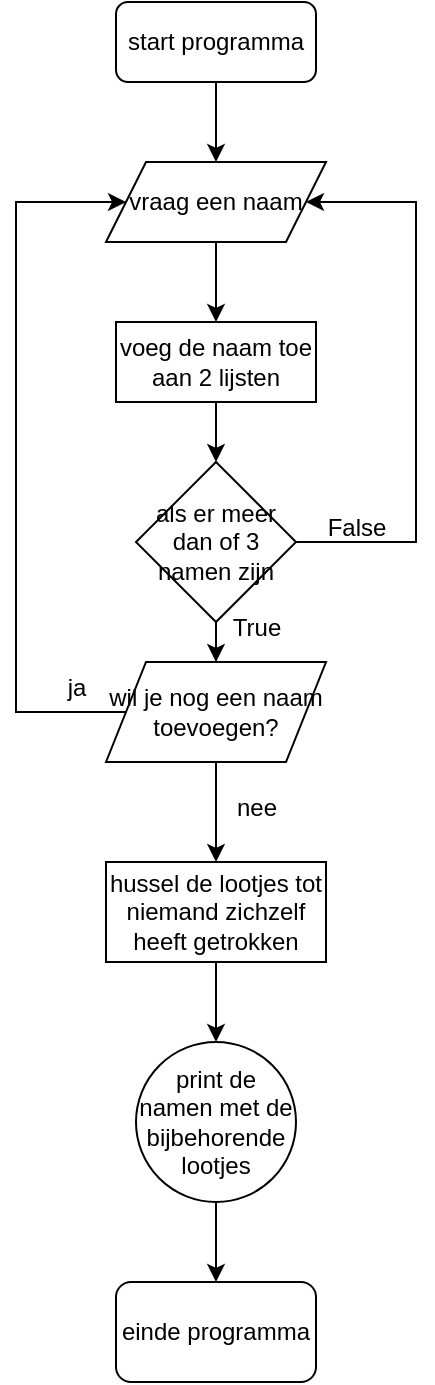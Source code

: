 <mxfile version="25.0.3">
  <diagram name="Pagina-1" id="uMJ0QZBlUha--5ZL_vDN">
    <mxGraphModel dx="954" dy="639" grid="1" gridSize="10" guides="1" tooltips="1" connect="1" arrows="1" fold="1" page="1" pageScale="1" pageWidth="827" pageHeight="1169" math="0" shadow="0">
      <root>
        <mxCell id="0" />
        <mxCell id="1" parent="0" />
        <mxCell id="ELrA8scSSR2OoGxMMV72-3" style="edgeStyle=orthogonalEdgeStyle;rounded=0;orthogonalLoop=1;jettySize=auto;html=1;exitX=0.5;exitY=1;exitDx=0;exitDy=0;entryX=0.5;entryY=0;entryDx=0;entryDy=0;" edge="1" parent="1" source="ELrA8scSSR2OoGxMMV72-1" target="ELrA8scSSR2OoGxMMV72-2">
          <mxGeometry relative="1" as="geometry" />
        </mxCell>
        <mxCell id="ELrA8scSSR2OoGxMMV72-1" value="start programma" style="rounded=1;whiteSpace=wrap;html=1;" vertex="1" parent="1">
          <mxGeometry x="350" y="160" width="100" height="40" as="geometry" />
        </mxCell>
        <mxCell id="ELrA8scSSR2OoGxMMV72-5" style="edgeStyle=orthogonalEdgeStyle;rounded=0;orthogonalLoop=1;jettySize=auto;html=1;exitX=0.5;exitY=1;exitDx=0;exitDy=0;" edge="1" parent="1" source="ELrA8scSSR2OoGxMMV72-2" target="ELrA8scSSR2OoGxMMV72-4">
          <mxGeometry relative="1" as="geometry" />
        </mxCell>
        <mxCell id="ELrA8scSSR2OoGxMMV72-2" value="vraag een naam" style="shape=parallelogram;perimeter=parallelogramPerimeter;whiteSpace=wrap;html=1;fixedSize=1;" vertex="1" parent="1">
          <mxGeometry x="345" y="240" width="110" height="40" as="geometry" />
        </mxCell>
        <mxCell id="ELrA8scSSR2OoGxMMV72-6" style="edgeStyle=orthogonalEdgeStyle;rounded=0;orthogonalLoop=1;jettySize=auto;html=1;exitX=0.5;exitY=1;exitDx=0;exitDy=0;" edge="1" parent="1" source="ELrA8scSSR2OoGxMMV72-4" target="ELrA8scSSR2OoGxMMV72-7">
          <mxGeometry relative="1" as="geometry">
            <mxPoint x="400" y="400" as="targetPoint" />
          </mxGeometry>
        </mxCell>
        <mxCell id="ELrA8scSSR2OoGxMMV72-4" value="voeg de naam toe aan 2 lijsten" style="rounded=0;whiteSpace=wrap;html=1;" vertex="1" parent="1">
          <mxGeometry x="350" y="320" width="100" height="40" as="geometry" />
        </mxCell>
        <mxCell id="ELrA8scSSR2OoGxMMV72-8" style="edgeStyle=orthogonalEdgeStyle;rounded=0;orthogonalLoop=1;jettySize=auto;html=1;exitX=1;exitY=0.5;exitDx=0;exitDy=0;entryX=1;entryY=0.5;entryDx=0;entryDy=0;" edge="1" parent="1" source="ELrA8scSSR2OoGxMMV72-7" target="ELrA8scSSR2OoGxMMV72-2">
          <mxGeometry relative="1" as="geometry">
            <Array as="points">
              <mxPoint x="500" y="430" />
              <mxPoint x="500" y="260" />
            </Array>
          </mxGeometry>
        </mxCell>
        <mxCell id="ELrA8scSSR2OoGxMMV72-10" style="edgeStyle=orthogonalEdgeStyle;rounded=0;orthogonalLoop=1;jettySize=auto;html=1;exitX=0.5;exitY=1;exitDx=0;exitDy=0;" edge="1" parent="1" source="ELrA8scSSR2OoGxMMV72-7" target="ELrA8scSSR2OoGxMMV72-11">
          <mxGeometry relative="1" as="geometry">
            <mxPoint x="400" y="510" as="targetPoint" />
          </mxGeometry>
        </mxCell>
        <mxCell id="ELrA8scSSR2OoGxMMV72-7" value="als er meer dan of 3 namen zijn" style="rhombus;whiteSpace=wrap;html=1;" vertex="1" parent="1">
          <mxGeometry x="360" y="390" width="80" height="80" as="geometry" />
        </mxCell>
        <mxCell id="ELrA8scSSR2OoGxMMV72-9" value="False" style="text;html=1;align=center;verticalAlign=middle;resizable=0;points=[];autosize=1;strokeColor=none;fillColor=none;" vertex="1" parent="1">
          <mxGeometry x="445" y="408" width="50" height="30" as="geometry" />
        </mxCell>
        <mxCell id="ELrA8scSSR2OoGxMMV72-14" style="edgeStyle=orthogonalEdgeStyle;rounded=0;orthogonalLoop=1;jettySize=auto;html=1;exitX=0;exitY=0.5;exitDx=0;exitDy=0;entryX=0;entryY=0.5;entryDx=0;entryDy=0;" edge="1" parent="1" source="ELrA8scSSR2OoGxMMV72-11" target="ELrA8scSSR2OoGxMMV72-2">
          <mxGeometry relative="1" as="geometry">
            <Array as="points">
              <mxPoint x="300" y="515" />
              <mxPoint x="300" y="260" />
            </Array>
          </mxGeometry>
        </mxCell>
        <mxCell id="ELrA8scSSR2OoGxMMV72-17" style="edgeStyle=orthogonalEdgeStyle;rounded=0;orthogonalLoop=1;jettySize=auto;html=1;exitX=0.5;exitY=1;exitDx=0;exitDy=0;" edge="1" parent="1" source="ELrA8scSSR2OoGxMMV72-11">
          <mxGeometry relative="1" as="geometry">
            <mxPoint x="400" y="590" as="targetPoint" />
          </mxGeometry>
        </mxCell>
        <mxCell id="ELrA8scSSR2OoGxMMV72-11" value="wil je nog een naam toevoegen?" style="shape=parallelogram;perimeter=parallelogramPerimeter;whiteSpace=wrap;html=1;fixedSize=1;" vertex="1" parent="1">
          <mxGeometry x="345" y="490" width="110" height="50" as="geometry" />
        </mxCell>
        <mxCell id="ELrA8scSSR2OoGxMMV72-15" value="ja" style="text;html=1;align=center;verticalAlign=middle;resizable=0;points=[];autosize=1;strokeColor=none;fillColor=none;" vertex="1" parent="1">
          <mxGeometry x="315" y="488" width="30" height="30" as="geometry" />
        </mxCell>
        <mxCell id="ELrA8scSSR2OoGxMMV72-16" value="True" style="text;html=1;align=center;verticalAlign=middle;resizable=0;points=[];autosize=1;strokeColor=none;fillColor=none;" vertex="1" parent="1">
          <mxGeometry x="395" y="458" width="50" height="30" as="geometry" />
        </mxCell>
        <mxCell id="ELrA8scSSR2OoGxMMV72-18" value="nee" style="text;html=1;align=center;verticalAlign=middle;resizable=0;points=[];autosize=1;strokeColor=none;fillColor=none;" vertex="1" parent="1">
          <mxGeometry x="400" y="548" width="40" height="30" as="geometry" />
        </mxCell>
        <mxCell id="ELrA8scSSR2OoGxMMV72-20" style="edgeStyle=orthogonalEdgeStyle;rounded=0;orthogonalLoop=1;jettySize=auto;html=1;exitX=0.5;exitY=1;exitDx=0;exitDy=0;" edge="1" parent="1" source="ELrA8scSSR2OoGxMMV72-19">
          <mxGeometry relative="1" as="geometry">
            <mxPoint x="400" y="680" as="targetPoint" />
          </mxGeometry>
        </mxCell>
        <mxCell id="ELrA8scSSR2OoGxMMV72-19" value="hussel de lootjes tot niemand zichzelf heeft getrokken" style="whiteSpace=wrap;html=1;" vertex="1" parent="1">
          <mxGeometry x="345" y="590" width="110" height="50" as="geometry" />
        </mxCell>
        <mxCell id="ELrA8scSSR2OoGxMMV72-25" style="edgeStyle=orthogonalEdgeStyle;rounded=0;orthogonalLoop=1;jettySize=auto;html=1;exitX=0.5;exitY=1;exitDx=0;exitDy=0;" edge="1" parent="1" source="ELrA8scSSR2OoGxMMV72-24" target="ELrA8scSSR2OoGxMMV72-26">
          <mxGeometry relative="1" as="geometry">
            <mxPoint x="400" y="810" as="targetPoint" />
          </mxGeometry>
        </mxCell>
        <mxCell id="ELrA8scSSR2OoGxMMV72-24" value="print de namen met de bijbehorende lootjes" style="ellipse;whiteSpace=wrap;html=1;" vertex="1" parent="1">
          <mxGeometry x="360" y="680" width="80" height="80" as="geometry" />
        </mxCell>
        <mxCell id="ELrA8scSSR2OoGxMMV72-26" value="einde programma" style="rounded=1;whiteSpace=wrap;html=1;" vertex="1" parent="1">
          <mxGeometry x="350" y="800" width="100" height="50" as="geometry" />
        </mxCell>
      </root>
    </mxGraphModel>
  </diagram>
</mxfile>
